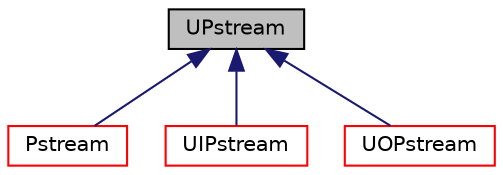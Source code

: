 digraph "UPstream"
{
  bgcolor="transparent";
  edge [fontname="Helvetica",fontsize="10",labelfontname="Helvetica",labelfontsize="10"];
  node [fontname="Helvetica",fontsize="10",shape=record];
  Node1 [label="UPstream",height=0.2,width=0.4,color="black", fillcolor="grey75", style="filled", fontcolor="black"];
  Node1 -> Node2 [dir="back",color="midnightblue",fontsize="10",style="solid",fontname="Helvetica"];
  Node2 [label="Pstream",height=0.2,width=0.4,color="red",URL="$a02015.html",tooltip="Inter-processor communications stream. "];
  Node1 -> Node3 [dir="back",color="midnightblue",fontsize="10",style="solid",fontname="Helvetica"];
  Node3 [label="UIPstream",height=0.2,width=0.4,color="red",URL="$a02730.html",tooltip="Input inter-processor communications stream operating on external buffer. "];
  Node1 -> Node4 [dir="back",color="midnightblue",fontsize="10",style="solid",fontname="Helvetica"];
  Node4 [label="UOPstream",height=0.2,width=0.4,color="red",URL="$a02759.html",tooltip="Output inter-processor communications stream operating on external buffer. "];
}
